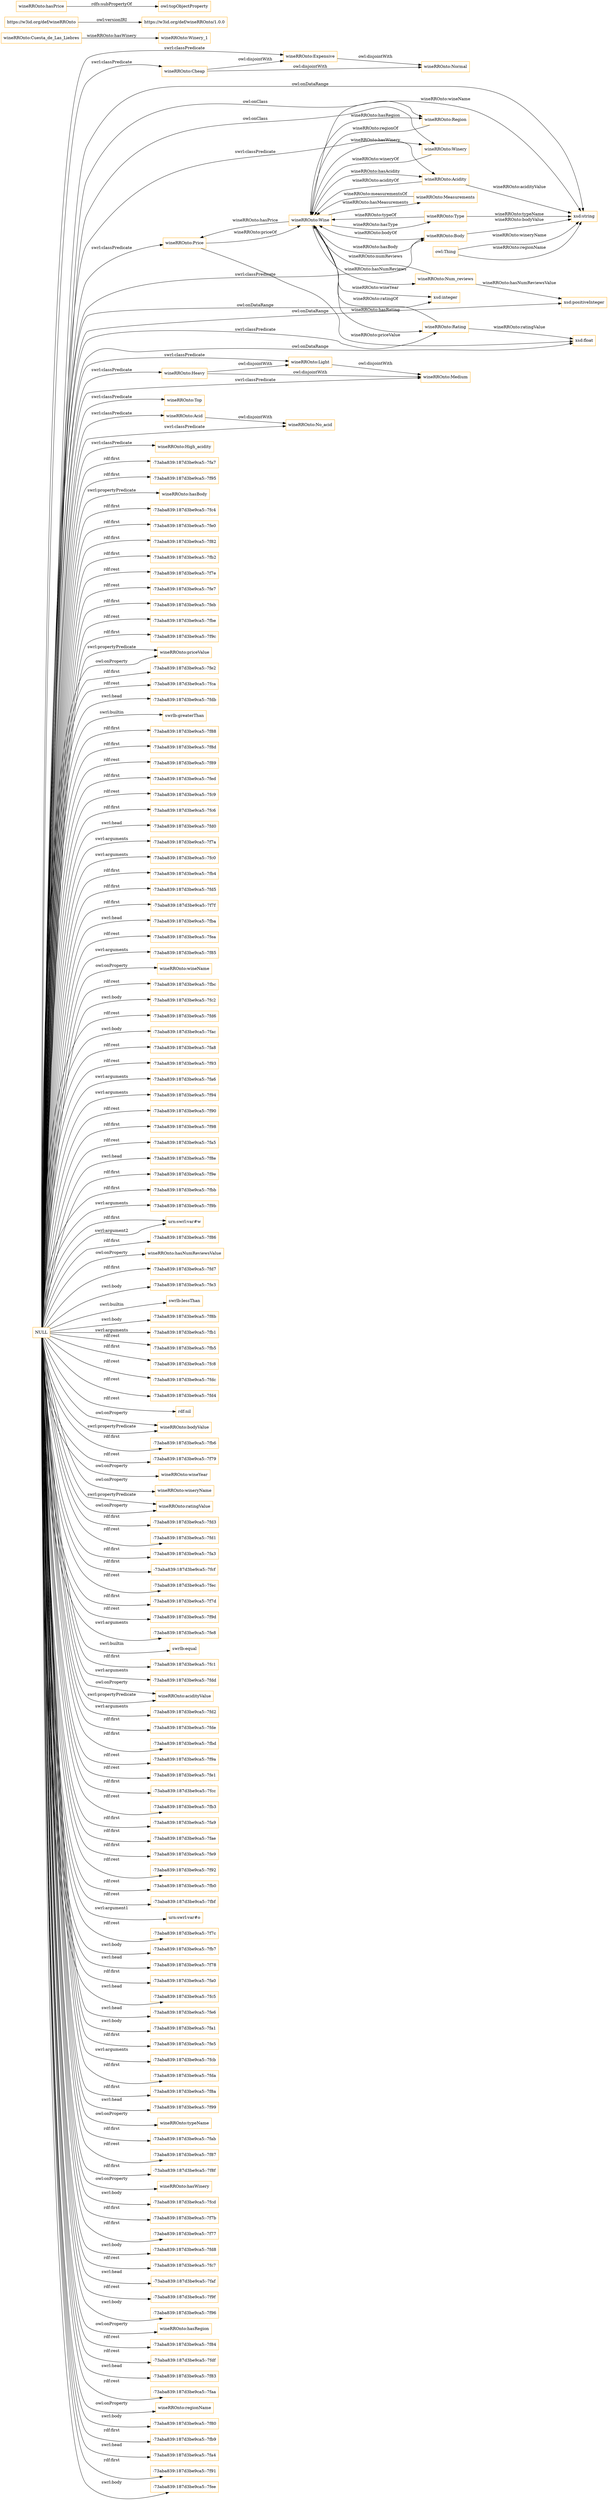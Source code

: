 digraph ar2dtool_diagram { 
rankdir=LR;
size="1501"
node [shape = rectangle, color="orange"]; "wineRROnto:Expensive" "wineRROnto:Type" "wineRROnto:Price" "wineRROnto:Normal" "wineRROnto:Medium" "wineRROnto:Num_reviews" "wineRROnto:Cheap" "wineRROnto:Light" "wineRROnto:Top" "wineRROnto:Region" "wineRROnto:No_acid" "wineRROnto:Winery" "wineRROnto:Heavy" "wineRROnto:Body" "wineRROnto:High_acidity" "wineRROnto:Wine" "wineRROnto:Acid" "wineRROnto:Rating" "wineRROnto:Acidity" "wineRROnto:Measurements" ; /*classes style*/
	"wineRROnto:Cuesta_de_Las_Liebres" -> "wineRROnto:Winery_1" [ label = "wineRROnto:hasWinery" ];
	"wineRROnto:Expensive" -> "wineRROnto:Normal" [ label = "owl:disjointWith" ];
	"wineRROnto:Light" -> "wineRROnto:Medium" [ label = "owl:disjointWith" ];
	"wineRROnto:Cheap" -> "wineRROnto:Normal" [ label = "owl:disjointWith" ];
	"wineRROnto:Cheap" -> "wineRROnto:Expensive" [ label = "owl:disjointWith" ];
	"https://w3id.org/def/wineRROnto" -> "https://w3id.org/def/wineRROnto/1.0.0" [ label = "owl:versionIRI" ];
	"NULL" -> "-73aba839:187d3be9ca5:-7fa7" [ label = "rdf:first" ];
	"NULL" -> "-73aba839:187d3be9ca5:-7f95" [ label = "rdf:first" ];
	"NULL" -> "wineRROnto:Heavy" [ label = "swrl:classPredicate" ];
	"NULL" -> "wineRROnto:hasBody" [ label = "swrl:propertyPredicate" ];
	"NULL" -> "-73aba839:187d3be9ca5:-7fc4" [ label = "rdf:first" ];
	"NULL" -> "-73aba839:187d3be9ca5:-7fe0" [ label = "rdf:first" ];
	"NULL" -> "-73aba839:187d3be9ca5:-7f82" [ label = "rdf:first" ];
	"NULL" -> "wineRROnto:Acidity" [ label = "swrl:classPredicate" ];
	"NULL" -> "-73aba839:187d3be9ca5:-7fb2" [ label = "rdf:first" ];
	"NULL" -> "-73aba839:187d3be9ca5:-7f7e" [ label = "rdf:rest" ];
	"NULL" -> "-73aba839:187d3be9ca5:-7fe7" [ label = "rdf:rest" ];
	"NULL" -> "-73aba839:187d3be9ca5:-7feb" [ label = "rdf:first" ];
	"NULL" -> "-73aba839:187d3be9ca5:-7fbe" [ label = "rdf:rest" ];
	"NULL" -> "-73aba839:187d3be9ca5:-7f9c" [ label = "rdf:first" ];
	"NULL" -> "wineRROnto:priceValue" [ label = "swrl:propertyPredicate" ];
	"NULL" -> "-73aba839:187d3be9ca5:-7fe2" [ label = "rdf:first" ];
	"NULL" -> "wineRROnto:High_acidity" [ label = "swrl:classPredicate" ];
	"NULL" -> "wineRROnto:Expensive" [ label = "swrl:classPredicate" ];
	"NULL" -> "-73aba839:187d3be9ca5:-7fca" [ label = "rdf:rest" ];
	"NULL" -> "-73aba839:187d3be9ca5:-7fdb" [ label = "swrl:head" ];
	"NULL" -> "swrlb:greaterThan" [ label = "swrl:builtin" ];
	"NULL" -> "-73aba839:187d3be9ca5:-7f88" [ label = "rdf:first" ];
	"NULL" -> "-73aba839:187d3be9ca5:-7f8d" [ label = "rdf:first" ];
	"NULL" -> "xsd:positiveInteger" [ label = "owl:onDataRange" ];
	"NULL" -> "-73aba839:187d3be9ca5:-7f89" [ label = "rdf:rest" ];
	"NULL" -> "wineRROnto:Top" [ label = "swrl:classPredicate" ];
	"NULL" -> "-73aba839:187d3be9ca5:-7fed" [ label = "rdf:first" ];
	"NULL" -> "-73aba839:187d3be9ca5:-7fc9" [ label = "rdf:rest" ];
	"NULL" -> "-73aba839:187d3be9ca5:-7fc6" [ label = "rdf:first" ];
	"NULL" -> "-73aba839:187d3be9ca5:-7fd0" [ label = "swrl:head" ];
	"NULL" -> "-73aba839:187d3be9ca5:-7f7a" [ label = "swrl:arguments" ];
	"NULL" -> "-73aba839:187d3be9ca5:-7fc0" [ label = "swrl:arguments" ];
	"NULL" -> "-73aba839:187d3be9ca5:-7fb4" [ label = "rdf:first" ];
	"NULL" -> "wineRROnto:Cheap" [ label = "swrl:classPredicate" ];
	"NULL" -> "xsd:float" [ label = "owl:onDataRange" ];
	"NULL" -> "-73aba839:187d3be9ca5:-7fd5" [ label = "rdf:first" ];
	"NULL" -> "-73aba839:187d3be9ca5:-7f7f" [ label = "rdf:first" ];
	"NULL" -> "-73aba839:187d3be9ca5:-7fba" [ label = "swrl:head" ];
	"NULL" -> "xsd:integer" [ label = "owl:onDataRange" ];
	"NULL" -> "-73aba839:187d3be9ca5:-7fea" [ label = "rdf:rest" ];
	"NULL" -> "wineRROnto:Body" [ label = "swrl:classPredicate" ];
	"NULL" -> "-73aba839:187d3be9ca5:-7f85" [ label = "swrl:arguments" ];
	"NULL" -> "wineRROnto:wineName" [ label = "owl:onProperty" ];
	"NULL" -> "-73aba839:187d3be9ca5:-7fbc" [ label = "rdf:rest" ];
	"NULL" -> "-73aba839:187d3be9ca5:-7fc2" [ label = "swrl:body" ];
	"NULL" -> "-73aba839:187d3be9ca5:-7fd6" [ label = "rdf:rest" ];
	"NULL" -> "-73aba839:187d3be9ca5:-7fac" [ label = "swrl:body" ];
	"NULL" -> "-73aba839:187d3be9ca5:-7fa8" [ label = "rdf:rest" ];
	"NULL" -> "-73aba839:187d3be9ca5:-7f93" [ label = "rdf:rest" ];
	"NULL" -> "-73aba839:187d3be9ca5:-7fa6" [ label = "swrl:arguments" ];
	"NULL" -> "-73aba839:187d3be9ca5:-7f94" [ label = "swrl:arguments" ];
	"NULL" -> "-73aba839:187d3be9ca5:-7f90" [ label = "rdf:rest" ];
	"NULL" -> "-73aba839:187d3be9ca5:-7f98" [ label = "rdf:first" ];
	"NULL" -> "-73aba839:187d3be9ca5:-7fa5" [ label = "rdf:rest" ];
	"NULL" -> "-73aba839:187d3be9ca5:-7f8e" [ label = "swrl:head" ];
	"NULL" -> "-73aba839:187d3be9ca5:-7f9e" [ label = "rdf:first" ];
	"NULL" -> "-73aba839:187d3be9ca5:-7fbb" [ label = "rdf:first" ];
	"NULL" -> "-73aba839:187d3be9ca5:-7f9b" [ label = "swrl:arguments" ];
	"NULL" -> "wineRROnto:Winery" [ label = "owl:onClass" ];
	"NULL" -> "urn:swrl:var#w" [ label = "rdf:first" ];
	"NULL" -> "-73aba839:187d3be9ca5:-7f86" [ label = "rdf:first" ];
	"NULL" -> "wineRROnto:hasNumReviewsValue" [ label = "owl:onProperty" ];
	"NULL" -> "-73aba839:187d3be9ca5:-7fd7" [ label = "rdf:first" ];
	"NULL" -> "-73aba839:187d3be9ca5:-7fe3" [ label = "swrl:body" ];
	"NULL" -> "swrlb:lessThan" [ label = "swrl:builtin" ];
	"NULL" -> "-73aba839:187d3be9ca5:-7f8b" [ label = "swrl:body" ];
	"NULL" -> "urn:swrl:var#w" [ label = "swrl:argument2" ];
	"NULL" -> "-73aba839:187d3be9ca5:-7fb1" [ label = "swrl:arguments" ];
	"NULL" -> "-73aba839:187d3be9ca5:-7fb5" [ label = "rdf:rest" ];
	"NULL" -> "-73aba839:187d3be9ca5:-7fc8" [ label = "rdf:first" ];
	"NULL" -> "-73aba839:187d3be9ca5:-7fdc" [ label = "rdf:rest" ];
	"NULL" -> "-73aba839:187d3be9ca5:-7fd4" [ label = "rdf:rest" ];
	"NULL" -> "rdf:nil" [ label = "rdf:rest" ];
	"NULL" -> "wineRROnto:bodyValue" [ label = "owl:onProperty" ];
	"NULL" -> "-73aba839:187d3be9ca5:-7fb6" [ label = "rdf:first" ];
	"NULL" -> "-73aba839:187d3be9ca5:-7f79" [ label = "rdf:rest" ];
	"NULL" -> "wineRROnto:wineYear" [ label = "owl:onProperty" ];
	"NULL" -> "wineRROnto:wineryName" [ label = "owl:onProperty" ];
	"NULL" -> "wineRROnto:ratingValue" [ label = "swrl:propertyPredicate" ];
	"NULL" -> "-73aba839:187d3be9ca5:-7fd3" [ label = "rdf:first" ];
	"NULL" -> "-73aba839:187d3be9ca5:-7fd1" [ label = "rdf:rest" ];
	"NULL" -> "-73aba839:187d3be9ca5:-7fa3" [ label = "rdf:first" ];
	"NULL" -> "-73aba839:187d3be9ca5:-7fcf" [ label = "rdf:first" ];
	"NULL" -> "-73aba839:187d3be9ca5:-7fec" [ label = "rdf:rest" ];
	"NULL" -> "-73aba839:187d3be9ca5:-7f7d" [ label = "rdf:first" ];
	"NULL" -> "-73aba839:187d3be9ca5:-7f9d" [ label = "rdf:rest" ];
	"NULL" -> "-73aba839:187d3be9ca5:-7fe8" [ label = "swrl:arguments" ];
	"NULL" -> "swrlb:equal" [ label = "swrl:builtin" ];
	"NULL" -> "-73aba839:187d3be9ca5:-7fc1" [ label = "rdf:first" ];
	"NULL" -> "-73aba839:187d3be9ca5:-7fdd" [ label = "swrl:arguments" ];
	"NULL" -> "wineRROnto:acidityValue" [ label = "owl:onProperty" ];
	"NULL" -> "-73aba839:187d3be9ca5:-7fd2" [ label = "swrl:arguments" ];
	"NULL" -> "-73aba839:187d3be9ca5:-7fde" [ label = "rdf:first" ];
	"NULL" -> "-73aba839:187d3be9ca5:-7fbd" [ label = "rdf:first" ];
	"NULL" -> "wineRROnto:priceValue" [ label = "owl:onProperty" ];
	"NULL" -> "wineRROnto:Medium" [ label = "swrl:classPredicate" ];
	"NULL" -> "-73aba839:187d3be9ca5:-7f9a" [ label = "rdf:rest" ];
	"NULL" -> "-73aba839:187d3be9ca5:-7fe1" [ label = "rdf:rest" ];
	"NULL" -> "-73aba839:187d3be9ca5:-7fcc" [ label = "rdf:first" ];
	"NULL" -> "wineRROnto:Acid" [ label = "swrl:classPredicate" ];
	"NULL" -> "-73aba839:187d3be9ca5:-7fb3" [ label = "rdf:rest" ];
	"NULL" -> "wineRROnto:ratingValue" [ label = "owl:onProperty" ];
	"NULL" -> "wineRROnto:No_acid" [ label = "swrl:classPredicate" ];
	"NULL" -> "-73aba839:187d3be9ca5:-7fa9" [ label = "rdf:first" ];
	"NULL" -> "-73aba839:187d3be9ca5:-7fae" [ label = "rdf:first" ];
	"NULL" -> "-73aba839:187d3be9ca5:-7fe9" [ label = "rdf:first" ];
	"NULL" -> "wineRROnto:Light" [ label = "swrl:classPredicate" ];
	"NULL" -> "-73aba839:187d3be9ca5:-7f92" [ label = "rdf:rest" ];
	"NULL" -> "-73aba839:187d3be9ca5:-7fb0" [ label = "rdf:rest" ];
	"NULL" -> "-73aba839:187d3be9ca5:-7fbf" [ label = "rdf:rest" ];
	"NULL" -> "urn:swrl:var#o" [ label = "swrl:argument1" ];
	"NULL" -> "xsd:string" [ label = "owl:onDataRange" ];
	"NULL" -> "-73aba839:187d3be9ca5:-7f7c" [ label = "rdf:rest" ];
	"NULL" -> "-73aba839:187d3be9ca5:-7fb7" [ label = "swrl:body" ];
	"NULL" -> "-73aba839:187d3be9ca5:-7f78" [ label = "swrl:head" ];
	"NULL" -> "-73aba839:187d3be9ca5:-7fa0" [ label = "rdf:first" ];
	"NULL" -> "-73aba839:187d3be9ca5:-7fc5" [ label = "swrl:head" ];
	"NULL" -> "-73aba839:187d3be9ca5:-7fe6" [ label = "swrl:head" ];
	"NULL" -> "wineRROnto:acidityValue" [ label = "swrl:propertyPredicate" ];
	"NULL" -> "wineRROnto:bodyValue" [ label = "swrl:propertyPredicate" ];
	"NULL" -> "-73aba839:187d3be9ca5:-7fa1" [ label = "swrl:body" ];
	"NULL" -> "-73aba839:187d3be9ca5:-7fe5" [ label = "rdf:first" ];
	"NULL" -> "-73aba839:187d3be9ca5:-7fcb" [ label = "swrl:arguments" ];
	"NULL" -> "-73aba839:187d3be9ca5:-7fda" [ label = "rdf:first" ];
	"NULL" -> "-73aba839:187d3be9ca5:-7f8a" [ label = "rdf:first" ];
	"NULL" -> "-73aba839:187d3be9ca5:-7f99" [ label = "swrl:head" ];
	"NULL" -> "wineRROnto:typeName" [ label = "owl:onProperty" ];
	"NULL" -> "-73aba839:187d3be9ca5:-7fab" [ label = "rdf:first" ];
	"NULL" -> "-73aba839:187d3be9ca5:-7f87" [ label = "rdf:rest" ];
	"NULL" -> "-73aba839:187d3be9ca5:-7f8f" [ label = "rdf:first" ];
	"NULL" -> "wineRROnto:Price" [ label = "swrl:classPredicate" ];
	"NULL" -> "wineRROnto:hasWinery" [ label = "owl:onProperty" ];
	"NULL" -> "-73aba839:187d3be9ca5:-7fcd" [ label = "swrl:body" ];
	"NULL" -> "-73aba839:187d3be9ca5:-7f7b" [ label = "rdf:first" ];
	"NULL" -> "-73aba839:187d3be9ca5:-7f77" [ label = "rdf:first" ];
	"NULL" -> "-73aba839:187d3be9ca5:-7fd8" [ label = "swrl:body" ];
	"NULL" -> "-73aba839:187d3be9ca5:-7fc7" [ label = "rdf:rest" ];
	"NULL" -> "-73aba839:187d3be9ca5:-7faf" [ label = "swrl:head" ];
	"NULL" -> "-73aba839:187d3be9ca5:-7f9f" [ label = "rdf:rest" ];
	"NULL" -> "-73aba839:187d3be9ca5:-7f96" [ label = "swrl:body" ];
	"NULL" -> "wineRROnto:Rating" [ label = "swrl:classPredicate" ];
	"NULL" -> "wineRROnto:hasRegion" [ label = "owl:onProperty" ];
	"NULL" -> "-73aba839:187d3be9ca5:-7f84" [ label = "rdf:rest" ];
	"NULL" -> "-73aba839:187d3be9ca5:-7fdf" [ label = "rdf:rest" ];
	"NULL" -> "-73aba839:187d3be9ca5:-7f83" [ label = "swrl:head" ];
	"NULL" -> "-73aba839:187d3be9ca5:-7faa" [ label = "rdf:rest" ];
	"NULL" -> "wineRROnto:regionName" [ label = "owl:onProperty" ];
	"NULL" -> "-73aba839:187d3be9ca5:-7f80" [ label = "swrl:body" ];
	"NULL" -> "-73aba839:187d3be9ca5:-7fb9" [ label = "rdf:first" ];
	"NULL" -> "wineRROnto:Region" [ label = "owl:onClass" ];
	"NULL" -> "-73aba839:187d3be9ca5:-7fa4" [ label = "swrl:head" ];
	"NULL" -> "-73aba839:187d3be9ca5:-7f91" [ label = "rdf:first" ];
	"NULL" -> "-73aba839:187d3be9ca5:-7fee" [ label = "swrl:body" ];
	"wineRROnto:hasPrice" -> "owl:topObjectProperty" [ label = "rdfs:subPropertyOf" ];
	"wineRROnto:Heavy" -> "wineRROnto:Medium" [ label = "owl:disjointWith" ];
	"wineRROnto:Heavy" -> "wineRROnto:Light" [ label = "owl:disjointWith" ];
	"wineRROnto:Acid" -> "wineRROnto:No_acid" [ label = "owl:disjointWith" ];
	"wineRROnto:Price" -> "xsd:float" [ label = "wineRROnto:priceValue" ];
	"wineRROnto:Wine" -> "wineRROnto:Winery" [ label = "wineRROnto:hasWinery" ];
	"wineRROnto:Wine" -> "xsd:integer" [ label = "wineRROnto:wineYear" ];
	"wineRROnto:Num_reviews" -> "xsd:positiveInteger" [ label = "wineRROnto:hasNumReviewsValue" ];
	"wineRROnto:Wine" -> "wineRROnto:Num_reviews" [ label = "wineRROnto:hasNumReviews" ];
	"wineRROnto:Rating" -> "xsd:float" [ label = "wineRROnto:ratingValue" ];
	"wineRROnto:Wine" -> "wineRROnto:Rating" [ label = "wineRROnto:hasRating" ];
	"wineRROnto:Num_reviews" -> "wineRROnto:Wine" [ label = "wineRROnto:numReviews" ];
	"wineRROnto:Wine" -> "wineRROnto:Body" [ label = "wineRROnto:hasBody" ];
	"wineRROnto:Body" -> "xsd:string" [ label = "wineRROnto:bodyValue" ];
	"wineRROnto:Region" -> "wineRROnto:Wine" [ label = "wineRROnto:regionOf" ];
	"wineRROnto:Rating" -> "wineRROnto:Wine" [ label = "wineRROnto:ratingOf" ];
	"wineRROnto:Wine" -> "wineRROnto:Region" [ label = "wineRROnto:hasRegion" ];
	"wineRROnto:Wine" -> "wineRROnto:Measurements" [ label = "wineRROnto:hasMeasurements" ];
	"wineRROnto:Acidity" -> "wineRROnto:Wine" [ label = "wineRROnto:acidityOf" ];
	"wineRROnto:Winery" -> "wineRROnto:Wine" [ label = "wineRROnto:wineryOf" ];
	"wineRROnto:Acidity" -> "xsd:string" [ label = "wineRROnto:acidityValue" ];
	"wineRROnto:Wine" -> "wineRROnto:Type" [ label = "wineRROnto:hasType" ];
	"owl:Thing" -> "xsd:string" [ label = "wineRROnto:regionName" ];
	"wineRROnto:Wine" -> "wineRROnto:Acidity" [ label = "wineRROnto:hasAcidity" ];
	"wineRROnto:Wine" -> "xsd:string" [ label = "wineRROnto:wineName" ];
	"wineRROnto:Body" -> "wineRROnto:Wine" [ label = "wineRROnto:bodyOf" ];
	"wineRROnto:Type" -> "xsd:string" [ label = "wineRROnto:typeName" ];
	"owl:Thing" -> "xsd:string" [ label = "wineRROnto:wineryName" ];
	"wineRROnto:Type" -> "wineRROnto:Wine" [ label = "wineRROnto:typeOf" ];
	"wineRROnto:Wine" -> "wineRROnto:Price" [ label = "wineRROnto:hasPrice" ];
	"wineRROnto:Measurements" -> "wineRROnto:Wine" [ label = "wineRROnto:measurementsOf" ];
	"wineRROnto:Price" -> "wineRROnto:Wine" [ label = "wineRROnto:priceOf" ];

}
